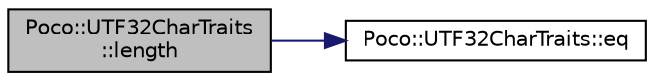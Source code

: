 digraph "Poco::UTF32CharTraits::length"
{
 // LATEX_PDF_SIZE
  edge [fontname="Helvetica",fontsize="10",labelfontname="Helvetica",labelfontsize="10"];
  node [fontname="Helvetica",fontsize="10",shape=record];
  rankdir="LR";
  Node1 [label="Poco::UTF32CharTraits\l::length",height=0.2,width=0.4,color="black", fillcolor="grey75", style="filled", fontcolor="black",tooltip=" "];
  Node1 -> Node2 [color="midnightblue",fontsize="10",style="solid",fontname="Helvetica"];
  Node2 [label="Poco::UTF32CharTraits::eq",height=0.2,width=0.4,color="black", fillcolor="white", style="filled",URL="$structPoco_1_1UTF32CharTraits.html#adc9fb6742396a87ac7e638094dbc909a",tooltip=" "];
}
